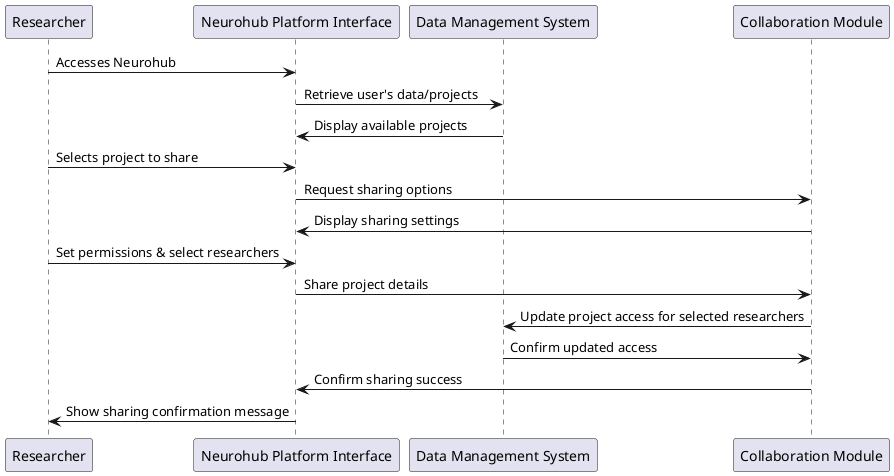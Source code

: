 @startuml
participant Researcher
participant "Neurohub Platform Interface" as Interface
participant "Data Management System" as DataManagement
participant "Collaboration Module" as Collaboration

Researcher -> Interface: Accesses Neurohub
Interface -> DataManagement: Retrieve user's data/projects
DataManagement -> Interface: Display available projects
Researcher -> Interface: Selects project to share
Interface -> Collaboration: Request sharing options
Collaboration -> Interface: Display sharing settings
Researcher -> Interface: Set permissions & select researchers
Interface -> Collaboration: Share project details
Collaboration -> DataManagement: Update project access for selected researchers
DataManagement -> Collaboration: Confirm updated access
Collaboration -> Interface: Confirm sharing success
Interface -> Researcher: Show sharing confirmation message
@enduml